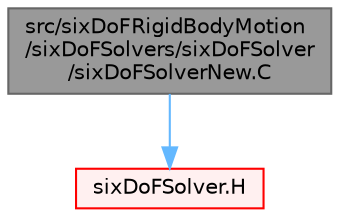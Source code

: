 digraph "src/sixDoFRigidBodyMotion/sixDoFSolvers/sixDoFSolver/sixDoFSolverNew.C"
{
 // LATEX_PDF_SIZE
  bgcolor="transparent";
  edge [fontname=Helvetica,fontsize=10,labelfontname=Helvetica,labelfontsize=10];
  node [fontname=Helvetica,fontsize=10,shape=box,height=0.2,width=0.4];
  Node1 [id="Node000001",label="src/sixDoFRigidBodyMotion\l/sixDoFSolvers/sixDoFSolver\l/sixDoFSolverNew.C",height=0.2,width=0.4,color="gray40", fillcolor="grey60", style="filled", fontcolor="black",tooltip=" "];
  Node1 -> Node2 [id="edge1_Node000001_Node000002",color="steelblue1",style="solid",tooltip=" "];
  Node2 [id="Node000002",label="sixDoFSolver.H",height=0.2,width=0.4,color="red", fillcolor="#FFF0F0", style="filled",URL="$sixDoFSolver_8H.html",tooltip=" "];
}

